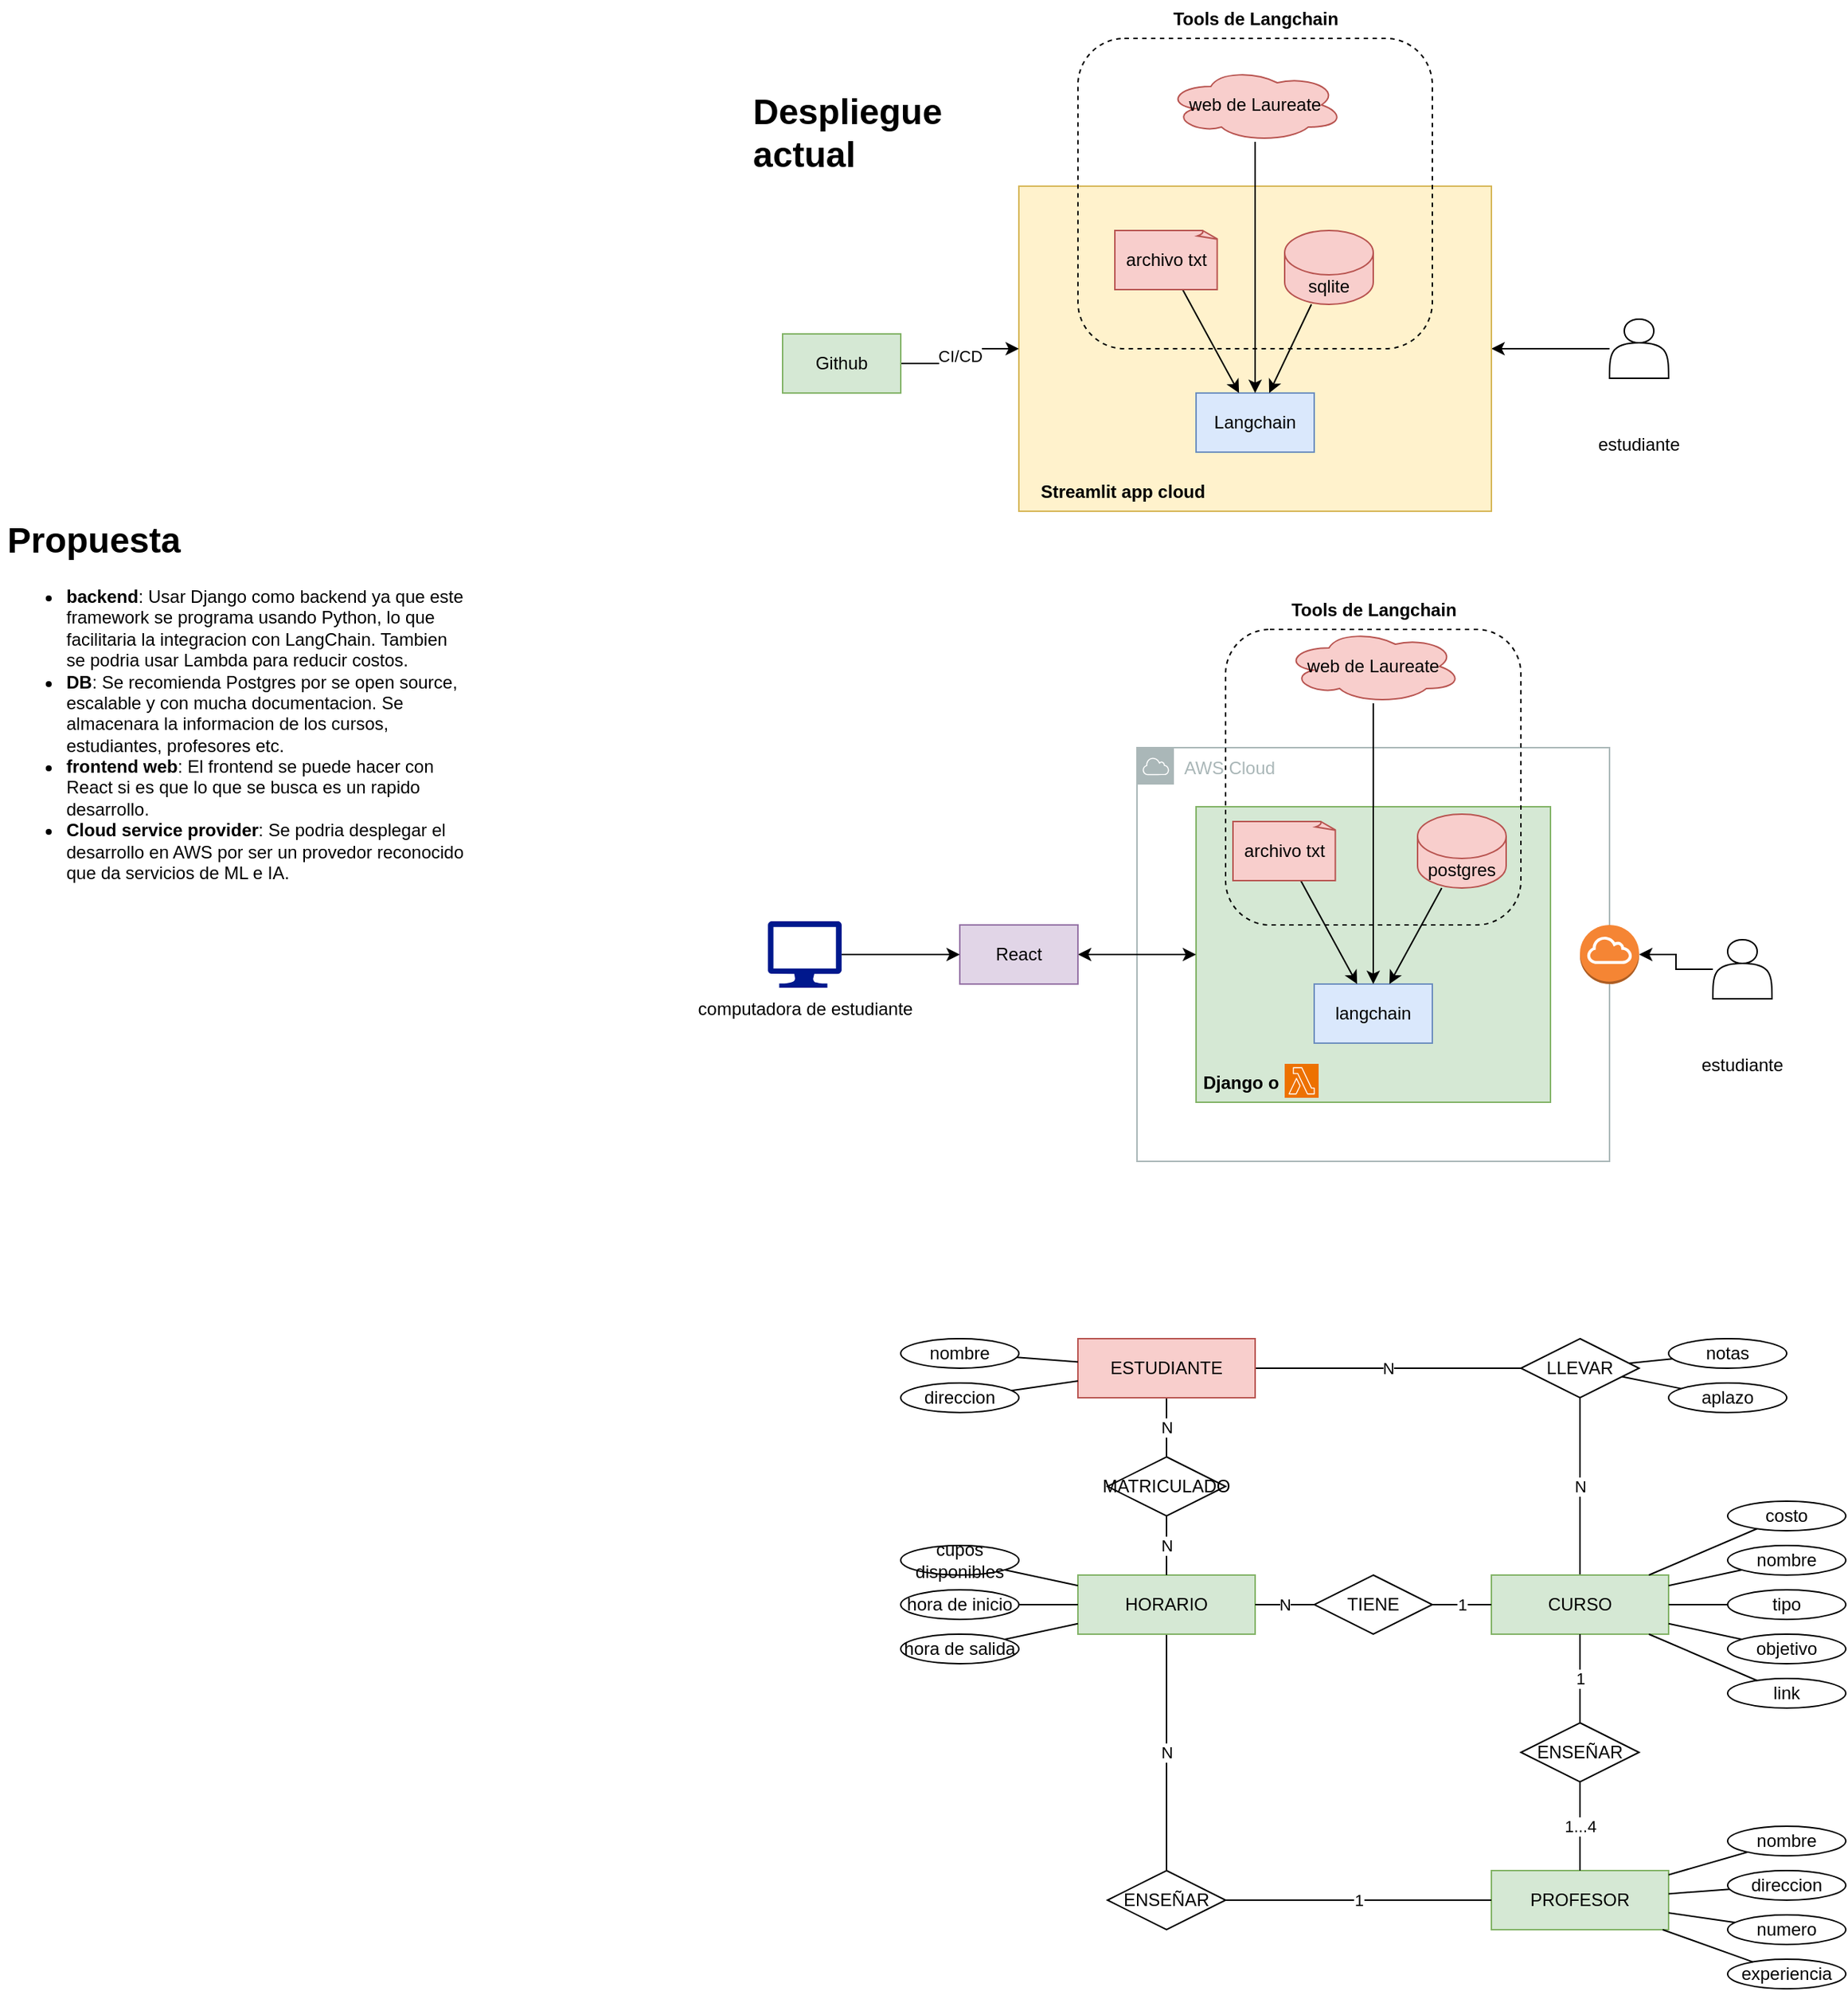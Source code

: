 <mxfile version="22.0.0" type="github">
  <diagram name="Página-1" id="psqRhZIrhIHAhzSFvJle">
    <mxGraphModel dx="2213" dy="1273" grid="0" gridSize="10" guides="1" tooltips="1" connect="1" arrows="1" fold="1" page="0" pageScale="1" pageWidth="827" pageHeight="1169" math="0" shadow="0">
      <root>
        <mxCell id="0" />
        <mxCell id="1" parent="0" />
        <mxCell id="H7zgwniXcIy4q0j4ltjJ-13" style="edgeStyle=orthogonalEdgeStyle;rounded=0;orthogonalLoop=1;jettySize=auto;html=1;" parent="1" source="H7zgwniXcIy4q0j4ltjJ-12" target="H7zgwniXcIy4q0j4ltjJ-9" edge="1">
          <mxGeometry relative="1" as="geometry" />
        </mxCell>
        <mxCell id="H7zgwniXcIy4q0j4ltjJ-9" value="" style="rounded=0;whiteSpace=wrap;html=1;fillColor=#fff2cc;strokeColor=#d6b656;" parent="1" vertex="1">
          <mxGeometry x="200" y="-100" width="320" height="220" as="geometry" />
        </mxCell>
        <mxCell id="BCzQsVzvlVJKyDwNN25u-61" value="AWS Cloud" style="sketch=0;outlineConnect=0;gradientColor=none;html=1;whiteSpace=wrap;fontSize=12;fontStyle=0;shape=mxgraph.aws4.group;grIcon=mxgraph.aws4.group_aws_cloud;strokeColor=#AAB7B8;fillColor=none;verticalAlign=top;align=left;spacingLeft=30;fontColor=#AAB7B8;dashed=0;" parent="1" vertex="1">
          <mxGeometry x="280" y="280" width="320" height="280" as="geometry" />
        </mxCell>
        <mxCell id="BCzQsVzvlVJKyDwNN25u-5" value="" style="rounded=0;whiteSpace=wrap;html=1;fillColor=#d5e8d4;strokeColor=#82b366;" parent="1" vertex="1">
          <mxGeometry x="320" y="320" width="240" height="200" as="geometry" />
        </mxCell>
        <mxCell id="BCzQsVzvlVJKyDwNN25u-60" style="edgeStyle=orthogonalEdgeStyle;rounded=0;orthogonalLoop=1;jettySize=auto;html=1;startArrow=classic;startFill=1;" parent="1" source="BCzQsVzvlVJKyDwNN25u-3" target="BCzQsVzvlVJKyDwNN25u-5" edge="1">
          <mxGeometry relative="1" as="geometry" />
        </mxCell>
        <mxCell id="BCzQsVzvlVJKyDwNN25u-3" value="React" style="rounded=0;whiteSpace=wrap;html=1;fillColor=#e1d5e7;strokeColor=#9673a6;" parent="1" vertex="1">
          <mxGeometry x="160" y="400" width="80" height="40" as="geometry" />
        </mxCell>
        <mxCell id="BCzQsVzvlVJKyDwNN25u-6" value="&lt;h1&gt;Propuesta&lt;/h1&gt;&lt;p&gt;&lt;/p&gt;&lt;ul&gt;&lt;li&gt;&lt;b&gt;backend&lt;/b&gt;: Usar Django como backend ya que este framework se programa usando Python, lo que facilitaria la integracion con LangChain. Tambien se podria usar Lambda para reducir costos.&lt;/li&gt;&lt;li&gt;&lt;b&gt;DB&lt;/b&gt;: Se recomienda Postgres por se open source, escalable y con mucha documentacion. Se almacenara la informacion de los cursos, estudiantes, profesores etc.&lt;/li&gt;&lt;li&gt;&lt;b&gt;frontend web&lt;/b&gt;: El frontend se puede hacer con React si es que lo que se busca es un rapido desarrollo.&lt;/li&gt;&lt;li&gt;&lt;b&gt;Cloud service provider&lt;/b&gt;: Se podria desplegar el desarrollo en AWS por ser un provedor reconocido que da servicios de ML e IA.&amp;nbsp;&lt;/li&gt;&lt;/ul&gt;&lt;p&gt;&lt;/p&gt;" style="text;html=1;strokeColor=none;fillColor=none;spacing=5;spacingTop=-20;whiteSpace=wrap;overflow=hidden;rounded=0;" parent="1" vertex="1">
          <mxGeometry x="-490" y="120" width="320" height="346" as="geometry" />
        </mxCell>
        <mxCell id="BCzQsVzvlVJKyDwNN25u-11" value="N" style="edgeStyle=orthogonalEdgeStyle;rounded=0;orthogonalLoop=1;jettySize=auto;html=1;endArrow=none;endFill=0;" parent="1" source="BCzQsVzvlVJKyDwNN25u-8" target="BCzQsVzvlVJKyDwNN25u-9" edge="1">
          <mxGeometry relative="1" as="geometry" />
        </mxCell>
        <mxCell id="BCzQsVzvlVJKyDwNN25u-38" value="N" style="edgeStyle=orthogonalEdgeStyle;rounded=0;orthogonalLoop=1;jettySize=auto;html=1;endArrow=none;endFill=0;" parent="1" source="BCzQsVzvlVJKyDwNN25u-8" target="BCzQsVzvlVJKyDwNN25u-37" edge="1">
          <mxGeometry relative="1" as="geometry" />
        </mxCell>
        <mxCell id="BCzQsVzvlVJKyDwNN25u-8" value="ESTUDIANTE" style="rounded=0;whiteSpace=wrap;html=1;fillColor=#f8cecc;strokeColor=#b85450;" parent="1" vertex="1">
          <mxGeometry x="240" y="680" width="120" height="40" as="geometry" />
        </mxCell>
        <mxCell id="BCzQsVzvlVJKyDwNN25u-12" value="N" style="edgeStyle=orthogonalEdgeStyle;rounded=0;orthogonalLoop=1;jettySize=auto;html=1;endArrow=none;endFill=0;" parent="1" source="BCzQsVzvlVJKyDwNN25u-9" target="BCzQsVzvlVJKyDwNN25u-10" edge="1">
          <mxGeometry relative="1" as="geometry" />
        </mxCell>
        <mxCell id="BCzQsVzvlVJKyDwNN25u-9" value="LLEVAR" style="rhombus;whiteSpace=wrap;html=1;" parent="1" vertex="1">
          <mxGeometry x="540" y="680" width="80" height="40" as="geometry" />
        </mxCell>
        <mxCell id="BCzQsVzvlVJKyDwNN25u-10" value="CURSO" style="rounded=0;whiteSpace=wrap;html=1;strokeColor=#82b366;fillColor=#d5e8d4;" parent="1" vertex="1">
          <mxGeometry x="520" y="840" width="120" height="40" as="geometry" />
        </mxCell>
        <mxCell id="BCzQsVzvlVJKyDwNN25u-20" style="rounded=0;orthogonalLoop=1;jettySize=auto;html=1;endArrow=none;endFill=0;" parent="1" source="BCzQsVzvlVJKyDwNN25u-13" target="BCzQsVzvlVJKyDwNN25u-8" edge="1">
          <mxGeometry relative="1" as="geometry" />
        </mxCell>
        <mxCell id="BCzQsVzvlVJKyDwNN25u-13" value="nombre" style="ellipse;whiteSpace=wrap;html=1;" parent="1" vertex="1">
          <mxGeometry x="120" y="680" width="80" height="20" as="geometry" />
        </mxCell>
        <mxCell id="BCzQsVzvlVJKyDwNN25u-14" value="link" style="ellipse;whiteSpace=wrap;html=1;" parent="1" vertex="1">
          <mxGeometry x="680" y="910" width="80" height="20" as="geometry" />
        </mxCell>
        <mxCell id="BCzQsVzvlVJKyDwNN25u-15" value="direccion" style="ellipse;whiteSpace=wrap;html=1;" parent="1" vertex="1">
          <mxGeometry x="120" y="710" width="80" height="20" as="geometry" />
        </mxCell>
        <mxCell id="BCzQsVzvlVJKyDwNN25u-16" value="PROFESOR" style="rounded=0;whiteSpace=wrap;html=1;fillColor=#d5e8d4;strokeColor=#82b366;" parent="1" vertex="1">
          <mxGeometry x="520" y="1040" width="120" height="40" as="geometry" />
        </mxCell>
        <mxCell id="BCzQsVzvlVJKyDwNN25u-18" value="1" style="edgeStyle=orthogonalEdgeStyle;rounded=0;orthogonalLoop=1;jettySize=auto;html=1;endArrow=none;endFill=0;" parent="1" source="BCzQsVzvlVJKyDwNN25u-17" target="BCzQsVzvlVJKyDwNN25u-10" edge="1">
          <mxGeometry relative="1" as="geometry" />
        </mxCell>
        <mxCell id="BCzQsVzvlVJKyDwNN25u-17" value="ENSEÑAR" style="rhombus;whiteSpace=wrap;html=1;" parent="1" vertex="1">
          <mxGeometry x="540" y="940" width="80" height="40" as="geometry" />
        </mxCell>
        <mxCell id="BCzQsVzvlVJKyDwNN25u-19" value="1...4" style="edgeStyle=orthogonalEdgeStyle;rounded=0;orthogonalLoop=1;jettySize=auto;html=1;endArrow=none;endFill=0;" parent="1" source="BCzQsVzvlVJKyDwNN25u-16" target="BCzQsVzvlVJKyDwNN25u-17" edge="1">
          <mxGeometry relative="1" as="geometry" />
        </mxCell>
        <mxCell id="BCzQsVzvlVJKyDwNN25u-21" style="rounded=0;orthogonalLoop=1;jettySize=auto;html=1;endArrow=none;endFill=0;" parent="1" source="BCzQsVzvlVJKyDwNN25u-10" target="BCzQsVzvlVJKyDwNN25u-23" edge="1">
          <mxGeometry relative="1" as="geometry">
            <mxPoint x="210" y="755" as="sourcePoint" />
            <mxPoint x="331" y="760" as="targetPoint" />
          </mxGeometry>
        </mxCell>
        <mxCell id="BCzQsVzvlVJKyDwNN25u-22" style="rounded=0;orthogonalLoop=1;jettySize=auto;html=1;endArrow=none;endFill=0;" parent="1" source="BCzQsVzvlVJKyDwNN25u-14" target="BCzQsVzvlVJKyDwNN25u-10" edge="1">
          <mxGeometry relative="1" as="geometry">
            <mxPoint x="179" y="712" as="sourcePoint" />
            <mxPoint x="300" y="717" as="targetPoint" />
          </mxGeometry>
        </mxCell>
        <mxCell id="BCzQsVzvlVJKyDwNN25u-23" value="nombre" style="ellipse;whiteSpace=wrap;html=1;" parent="1" vertex="1">
          <mxGeometry x="680" y="820" width="80" height="20" as="geometry" />
        </mxCell>
        <mxCell id="BCzQsVzvlVJKyDwNN25u-24" style="rounded=0;orthogonalLoop=1;jettySize=auto;html=1;endArrow=none;endFill=0;" parent="1" source="BCzQsVzvlVJKyDwNN25u-15" target="BCzQsVzvlVJKyDwNN25u-8" edge="1">
          <mxGeometry relative="1" as="geometry">
            <mxPoint x="169" y="702" as="sourcePoint" />
            <mxPoint x="290" y="707" as="targetPoint" />
          </mxGeometry>
        </mxCell>
        <mxCell id="BCzQsVzvlVJKyDwNN25u-26" value="tipo" style="ellipse;whiteSpace=wrap;html=1;" parent="1" vertex="1">
          <mxGeometry x="680" y="850" width="80" height="20" as="geometry" />
        </mxCell>
        <mxCell id="BCzQsVzvlVJKyDwNN25u-28" style="rounded=0;orthogonalLoop=1;jettySize=auto;html=1;endArrow=none;endFill=0;" parent="1" source="BCzQsVzvlVJKyDwNN25u-10" target="BCzQsVzvlVJKyDwNN25u-26" edge="1">
          <mxGeometry relative="1" as="geometry">
            <mxPoint x="650" y="803" as="sourcePoint" />
            <mxPoint x="700" y="813" as="targetPoint" />
          </mxGeometry>
        </mxCell>
        <mxCell id="BCzQsVzvlVJKyDwNN25u-42" value="N" style="edgeStyle=orthogonalEdgeStyle;rounded=0;orthogonalLoop=1;jettySize=auto;html=1;endArrow=none;endFill=0;" parent="1" source="BCzQsVzvlVJKyDwNN25u-30" target="BCzQsVzvlVJKyDwNN25u-40" edge="1">
          <mxGeometry relative="1" as="geometry" />
        </mxCell>
        <mxCell id="BCzQsVzvlVJKyDwNN25u-30" value="HORARIO" style="rounded=0;whiteSpace=wrap;html=1;strokeColor=#82b366;fillColor=#d5e8d4;" parent="1" vertex="1">
          <mxGeometry x="240" y="840" width="120" height="40" as="geometry" />
        </mxCell>
        <mxCell id="BCzQsVzvlVJKyDwNN25u-31" value="cupos disponibles" style="ellipse;whiteSpace=wrap;html=1;" parent="1" vertex="1">
          <mxGeometry x="120" y="820" width="80" height="20" as="geometry" />
        </mxCell>
        <mxCell id="BCzQsVzvlVJKyDwNN25u-32" style="rounded=0;orthogonalLoop=1;jettySize=auto;html=1;endArrow=none;endFill=0;" parent="1" source="BCzQsVzvlVJKyDwNN25u-31" target="BCzQsVzvlVJKyDwNN25u-30" edge="1">
          <mxGeometry relative="1" as="geometry">
            <mxPoint x="229" y="718" as="sourcePoint" />
            <mxPoint x="290" y="714" as="targetPoint" />
          </mxGeometry>
        </mxCell>
        <mxCell id="BCzQsVzvlVJKyDwNN25u-34" value="1" style="edgeStyle=orthogonalEdgeStyle;rounded=0;orthogonalLoop=1;jettySize=auto;html=1;endArrow=none;endFill=0;" parent="1" source="BCzQsVzvlVJKyDwNN25u-33" target="BCzQsVzvlVJKyDwNN25u-10" edge="1">
          <mxGeometry relative="1" as="geometry" />
        </mxCell>
        <mxCell id="BCzQsVzvlVJKyDwNN25u-35" value="N" style="edgeStyle=orthogonalEdgeStyle;rounded=0;orthogonalLoop=1;jettySize=auto;html=1;endArrow=none;endFill=0;" parent="1" source="BCzQsVzvlVJKyDwNN25u-33" target="BCzQsVzvlVJKyDwNN25u-30" edge="1">
          <mxGeometry relative="1" as="geometry" />
        </mxCell>
        <mxCell id="BCzQsVzvlVJKyDwNN25u-33" value="TIENE" style="rhombus;whiteSpace=wrap;html=1;" parent="1" vertex="1">
          <mxGeometry x="400" y="840" width="80" height="40" as="geometry" />
        </mxCell>
        <mxCell id="BCzQsVzvlVJKyDwNN25u-39" value="N" style="edgeStyle=orthogonalEdgeStyle;rounded=0;orthogonalLoop=1;jettySize=auto;html=1;endArrow=none;endFill=0;" parent="1" source="BCzQsVzvlVJKyDwNN25u-37" target="BCzQsVzvlVJKyDwNN25u-30" edge="1">
          <mxGeometry relative="1" as="geometry" />
        </mxCell>
        <mxCell id="BCzQsVzvlVJKyDwNN25u-37" value="MATRICULADO" style="rhombus;whiteSpace=wrap;html=1;" parent="1" vertex="1">
          <mxGeometry x="260" y="760" width="80" height="40" as="geometry" />
        </mxCell>
        <mxCell id="BCzQsVzvlVJKyDwNN25u-41" value="1" style="edgeStyle=orthogonalEdgeStyle;rounded=0;orthogonalLoop=1;jettySize=auto;html=1;endArrow=none;endFill=0;" parent="1" source="BCzQsVzvlVJKyDwNN25u-40" target="BCzQsVzvlVJKyDwNN25u-16" edge="1">
          <mxGeometry relative="1" as="geometry" />
        </mxCell>
        <mxCell id="BCzQsVzvlVJKyDwNN25u-40" value="ENSEÑAR" style="rhombus;whiteSpace=wrap;html=1;" parent="1" vertex="1">
          <mxGeometry x="260" y="1040" width="80" height="40" as="geometry" />
        </mxCell>
        <mxCell id="BCzQsVzvlVJKyDwNN25u-44" style="rounded=0;orthogonalLoop=1;jettySize=auto;html=1;endArrow=none;endFill=0;" parent="1" source="BCzQsVzvlVJKyDwNN25u-43" target="BCzQsVzvlVJKyDwNN25u-16" edge="1">
          <mxGeometry relative="1" as="geometry" />
        </mxCell>
        <mxCell id="BCzQsVzvlVJKyDwNN25u-43" value="nombre" style="ellipse;whiteSpace=wrap;html=1;" parent="1" vertex="1">
          <mxGeometry x="680" y="1010" width="80" height="20" as="geometry" />
        </mxCell>
        <mxCell id="BCzQsVzvlVJKyDwNN25u-45" value="direccion" style="ellipse;whiteSpace=wrap;html=1;" parent="1" vertex="1">
          <mxGeometry x="680" y="1040" width="80" height="20" as="geometry" />
        </mxCell>
        <mxCell id="BCzQsVzvlVJKyDwNN25u-46" value="numero" style="ellipse;whiteSpace=wrap;html=1;" parent="1" vertex="1">
          <mxGeometry x="680" y="1070" width="80" height="20" as="geometry" />
        </mxCell>
        <mxCell id="BCzQsVzvlVJKyDwNN25u-47" style="rounded=0;orthogonalLoop=1;jettySize=auto;html=1;endArrow=none;endFill=0;" parent="1" source="BCzQsVzvlVJKyDwNN25u-45" target="BCzQsVzvlVJKyDwNN25u-16" edge="1">
          <mxGeometry relative="1" as="geometry">
            <mxPoint x="513" y="1090" as="sourcePoint" />
            <mxPoint x="484" y="1050" as="targetPoint" />
          </mxGeometry>
        </mxCell>
        <mxCell id="BCzQsVzvlVJKyDwNN25u-48" style="rounded=0;orthogonalLoop=1;jettySize=auto;html=1;endArrow=none;endFill=0;" parent="1" source="BCzQsVzvlVJKyDwNN25u-46" target="BCzQsVzvlVJKyDwNN25u-16" edge="1">
          <mxGeometry relative="1" as="geometry">
            <mxPoint x="515" y="1120" as="sourcePoint" />
            <mxPoint x="480" y="1050" as="targetPoint" />
          </mxGeometry>
        </mxCell>
        <mxCell id="BCzQsVzvlVJKyDwNN25u-53" style="rounded=0;orthogonalLoop=1;jettySize=auto;html=1;endArrow=none;endFill=0;" parent="1" source="BCzQsVzvlVJKyDwNN25u-50" target="BCzQsVzvlVJKyDwNN25u-10" edge="1">
          <mxGeometry relative="1" as="geometry" />
        </mxCell>
        <mxCell id="BCzQsVzvlVJKyDwNN25u-50" value="costo" style="ellipse;whiteSpace=wrap;html=1;" parent="1" vertex="1">
          <mxGeometry x="680" y="790" width="80" height="20" as="geometry" />
        </mxCell>
        <mxCell id="BCzQsVzvlVJKyDwNN25u-52" style="rounded=0;orthogonalLoop=1;jettySize=auto;html=1;endArrow=none;endFill=0;" parent="1" source="BCzQsVzvlVJKyDwNN25u-51" target="BCzQsVzvlVJKyDwNN25u-10" edge="1">
          <mxGeometry relative="1" as="geometry" />
        </mxCell>
        <mxCell id="BCzQsVzvlVJKyDwNN25u-51" value="objetivo" style="ellipse;whiteSpace=wrap;html=1;" parent="1" vertex="1">
          <mxGeometry x="680" y="880" width="80" height="20" as="geometry" />
        </mxCell>
        <mxCell id="BCzQsVzvlVJKyDwNN25u-54" value="hora de inicio" style="ellipse;whiteSpace=wrap;html=1;" parent="1" vertex="1">
          <mxGeometry x="120" y="850" width="80" height="20" as="geometry" />
        </mxCell>
        <mxCell id="BCzQsVzvlVJKyDwNN25u-55" style="rounded=0;orthogonalLoop=1;jettySize=auto;html=1;endArrow=none;endFill=0;" parent="1" source="BCzQsVzvlVJKyDwNN25u-54" target="BCzQsVzvlVJKyDwNN25u-30" edge="1">
          <mxGeometry relative="1" as="geometry">
            <mxPoint x="229" y="748" as="sourcePoint" />
            <mxPoint x="220" y="930" as="targetPoint" />
          </mxGeometry>
        </mxCell>
        <mxCell id="BCzQsVzvlVJKyDwNN25u-56" value="hora de salida" style="ellipse;whiteSpace=wrap;html=1;" parent="1" vertex="1">
          <mxGeometry x="120" y="880" width="80" height="20" as="geometry" />
        </mxCell>
        <mxCell id="BCzQsVzvlVJKyDwNN25u-57" style="rounded=0;orthogonalLoop=1;jettySize=auto;html=1;endArrow=none;endFill=0;" parent="1" source="BCzQsVzvlVJKyDwNN25u-56" target="BCzQsVzvlVJKyDwNN25u-30" edge="1">
          <mxGeometry relative="1" as="geometry">
            <mxPoint x="229" y="788" as="sourcePoint" />
            <mxPoint x="240" y="953" as="targetPoint" />
          </mxGeometry>
        </mxCell>
        <mxCell id="BCzQsVzvlVJKyDwNN25u-58" value="experiencia" style="ellipse;whiteSpace=wrap;html=1;" parent="1" vertex="1">
          <mxGeometry x="680" y="1100" width="80" height="20" as="geometry" />
        </mxCell>
        <mxCell id="BCzQsVzvlVJKyDwNN25u-59" style="rounded=0;orthogonalLoop=1;jettySize=auto;html=1;endArrow=none;endFill=0;" parent="1" source="BCzQsVzvlVJKyDwNN25u-58" target="BCzQsVzvlVJKyDwNN25u-16" edge="1">
          <mxGeometry relative="1" as="geometry">
            <mxPoint x="562" y="1150" as="sourcePoint" />
            <mxPoint x="485" y="1050" as="targetPoint" />
          </mxGeometry>
        </mxCell>
        <mxCell id="BCzQsVzvlVJKyDwNN25u-62" value="langchain" style="rounded=0;whiteSpace=wrap;html=1;fillColor=#dae8fc;strokeColor=#6c8ebf;" parent="1" vertex="1">
          <mxGeometry x="400" y="440" width="80" height="40" as="geometry" />
        </mxCell>
        <mxCell id="BCzQsVzvlVJKyDwNN25u-64" value="" style="sketch=0;points=[[0,0,0],[0.25,0,0],[0.5,0,0],[0.75,0,0],[1,0,0],[0,1,0],[0.25,1,0],[0.5,1,0],[0.75,1,0],[1,1,0],[0,0.25,0],[0,0.5,0],[0,0.75,0],[1,0.25,0],[1,0.5,0],[1,0.75,0]];outlineConnect=0;fontColor=#232F3E;fillColor=#ED7100;strokeColor=#ffffff;dashed=0;verticalLabelPosition=bottom;verticalAlign=top;align=center;html=1;fontSize=12;fontStyle=0;aspect=fixed;shape=mxgraph.aws4.resourceIcon;resIcon=mxgraph.aws4.lambda;" parent="1" vertex="1">
          <mxGeometry x="380" y="494" width="23" height="23" as="geometry" />
        </mxCell>
        <mxCell id="BCzQsVzvlVJKyDwNN25u-72" style="edgeStyle=orthogonalEdgeStyle;rounded=0;orthogonalLoop=1;jettySize=auto;html=1;" parent="1" source="BCzQsVzvlVJKyDwNN25u-71" target="BCzQsVzvlVJKyDwNN25u-3" edge="1">
          <mxGeometry relative="1" as="geometry" />
        </mxCell>
        <mxCell id="BCzQsVzvlVJKyDwNN25u-71" value="computadora de estudiante" style="sketch=0;aspect=fixed;pointerEvents=1;shadow=0;dashed=0;html=1;strokeColor=none;labelPosition=center;verticalLabelPosition=bottom;verticalAlign=top;align=center;fillColor=#00188D;shape=mxgraph.azure.computer" parent="1" vertex="1">
          <mxGeometry x="30" y="397.5" width="50" height="45" as="geometry" />
        </mxCell>
        <mxCell id="H7zgwniXcIy4q0j4ltjJ-5" style="rounded=0;orthogonalLoop=1;jettySize=auto;html=1;endArrow=none;endFill=0;" parent="1" source="H7zgwniXcIy4q0j4ltjJ-6" target="BCzQsVzvlVJKyDwNN25u-9" edge="1">
          <mxGeometry relative="1" as="geometry">
            <mxPoint x="627" y="690" as="targetPoint" />
          </mxGeometry>
        </mxCell>
        <mxCell id="H7zgwniXcIy4q0j4ltjJ-6" value="notas" style="ellipse;whiteSpace=wrap;html=1;" parent="1" vertex="1">
          <mxGeometry x="640" y="680" width="80" height="20" as="geometry" />
        </mxCell>
        <mxCell id="H7zgwniXcIy4q0j4ltjJ-7" value="Langchain" style="rounded=0;whiteSpace=wrap;html=1;fillColor=#dae8fc;strokeColor=#6c8ebf;" parent="1" vertex="1">
          <mxGeometry x="320" y="40" width="80" height="40" as="geometry" />
        </mxCell>
        <mxCell id="H7zgwniXcIy4q0j4ltjJ-11" value="CI/CD" style="edgeStyle=orthogonalEdgeStyle;rounded=0;orthogonalLoop=1;jettySize=auto;html=1;" parent="1" source="H7zgwniXcIy4q0j4ltjJ-10" target="H7zgwniXcIy4q0j4ltjJ-9" edge="1">
          <mxGeometry relative="1" as="geometry" />
        </mxCell>
        <mxCell id="H7zgwniXcIy4q0j4ltjJ-10" value="Github" style="rounded=0;whiteSpace=wrap;html=1;fillColor=#d5e8d4;strokeColor=#82b366;" parent="1" vertex="1">
          <mxGeometry x="40" width="80" height="40" as="geometry" />
        </mxCell>
        <mxCell id="H7zgwniXcIy4q0j4ltjJ-12" value="&lt;br&gt;&lt;br&gt;&lt;br&gt;&lt;br&gt;&lt;br&gt;&lt;br&gt;&lt;br&gt;&lt;br&gt;&lt;br&gt;estudiante" style="shape=actor;whiteSpace=wrap;html=1;" parent="1" vertex="1">
          <mxGeometry x="600" y="-10" width="40" height="40" as="geometry" />
        </mxCell>
        <mxCell id="H7zgwniXcIy4q0j4ltjJ-14" value="&lt;h1&gt;Despliegue actual&lt;/h1&gt;" style="text;html=1;strokeColor=none;fillColor=none;spacing=5;spacingTop=-20;whiteSpace=wrap;overflow=hidden;rounded=0;" parent="1" vertex="1">
          <mxGeometry x="15" y="-170" width="190" height="120" as="geometry" />
        </mxCell>
        <mxCell id="H7zgwniXcIy4q0j4ltjJ-16" style="rounded=0;orthogonalLoop=1;jettySize=auto;html=1;endArrow=none;endFill=0;" parent="1" source="H7zgwniXcIy4q0j4ltjJ-17" target="BCzQsVzvlVJKyDwNN25u-9" edge="1">
          <mxGeometry relative="1" as="geometry">
            <mxPoint x="600" y="720" as="targetPoint" />
          </mxGeometry>
        </mxCell>
        <mxCell id="H7zgwniXcIy4q0j4ltjJ-17" value="aplazo" style="ellipse;whiteSpace=wrap;html=1;" parent="1" vertex="1">
          <mxGeometry x="640" y="710" width="80" height="20" as="geometry" />
        </mxCell>
        <mxCell id="Gtrfwahur11h7O9HfMCh-2" style="rounded=0;orthogonalLoop=1;jettySize=auto;html=1;" edge="1" parent="1" source="Gtrfwahur11h7O9HfMCh-1" target="H7zgwniXcIy4q0j4ltjJ-7">
          <mxGeometry relative="1" as="geometry" />
        </mxCell>
        <mxCell id="Gtrfwahur11h7O9HfMCh-1" value="sqlite" style="shape=cylinder3;whiteSpace=wrap;html=1;boundedLbl=1;backgroundOutline=1;size=15;fillColor=#f8cecc;strokeColor=#b85450;" vertex="1" parent="1">
          <mxGeometry x="380" y="-70" width="60" height="50" as="geometry" />
        </mxCell>
        <mxCell id="Gtrfwahur11h7O9HfMCh-7" style="rounded=0;orthogonalLoop=1;jettySize=auto;html=1;" edge="1" parent="1" source="Gtrfwahur11h7O9HfMCh-4" target="H7zgwniXcIy4q0j4ltjJ-7">
          <mxGeometry relative="1" as="geometry" />
        </mxCell>
        <mxCell id="Gtrfwahur11h7O9HfMCh-4" value="archivo txt" style="whiteSpace=wrap;html=1;shape=mxgraph.basic.document;fillColor=#f8cecc;strokeColor=#b85450;" vertex="1" parent="1">
          <mxGeometry x="265" y="-70" width="70" height="40" as="geometry" />
        </mxCell>
        <mxCell id="Gtrfwahur11h7O9HfMCh-6" style="rounded=0;orthogonalLoop=1;jettySize=auto;html=1;" edge="1" parent="1" source="Gtrfwahur11h7O9HfMCh-5" target="H7zgwniXcIy4q0j4ltjJ-7">
          <mxGeometry relative="1" as="geometry" />
        </mxCell>
        <mxCell id="Gtrfwahur11h7O9HfMCh-5" value="web de Laureate" style="ellipse;shape=cloud;whiteSpace=wrap;html=1;fillColor=#f8cecc;strokeColor=#b85450;" vertex="1" parent="1">
          <mxGeometry x="300" y="-180" width="120" height="50" as="geometry" />
        </mxCell>
        <mxCell id="Gtrfwahur11h7O9HfMCh-8" style="edgeStyle=orthogonalEdgeStyle;rounded=0;orthogonalLoop=1;jettySize=auto;html=1;exitX=0.5;exitY=1;exitDx=0;exitDy=0;" edge="1" parent="1" source="H7zgwniXcIy4q0j4ltjJ-12" target="H7zgwniXcIy4q0j4ltjJ-12">
          <mxGeometry relative="1" as="geometry" />
        </mxCell>
        <mxCell id="Gtrfwahur11h7O9HfMCh-10" value="" style="rounded=1;whiteSpace=wrap;html=1;fillColor=none;dashed=1;" vertex="1" parent="1">
          <mxGeometry x="340" y="200" width="200" height="200" as="geometry" />
        </mxCell>
        <mxCell id="Gtrfwahur11h7O9HfMCh-14" value="Tools de Langchain" style="text;align=center;fontStyle=1;verticalAlign=middle;spacingLeft=3;spacingRight=3;strokeColor=none;rotatable=0;points=[[0,0.5],[1,0.5]];portConstraint=eastwest;html=1;" vertex="1" parent="1">
          <mxGeometry x="320" y="-226" width="80" height="26" as="geometry" />
        </mxCell>
        <mxCell id="Gtrfwahur11h7O9HfMCh-15" value="Streamlit app cloud" style="text;align=center;fontStyle=1;verticalAlign=middle;spacingLeft=3;spacingRight=3;strokeColor=none;rotatable=0;points=[[0,0.5],[1,0.5]];portConstraint=eastwest;html=1;" vertex="1" parent="1">
          <mxGeometry x="230" y="94" width="80" height="26" as="geometry" />
        </mxCell>
        <mxCell id="Gtrfwahur11h7O9HfMCh-19" style="rounded=0;orthogonalLoop=1;jettySize=auto;html=1;" edge="1" parent="1" source="Gtrfwahur11h7O9HfMCh-16" target="BCzQsVzvlVJKyDwNN25u-62">
          <mxGeometry relative="1" as="geometry" />
        </mxCell>
        <mxCell id="Gtrfwahur11h7O9HfMCh-16" value="postgres" style="shape=cylinder3;whiteSpace=wrap;html=1;boundedLbl=1;backgroundOutline=1;size=15;fillColor=#f8cecc;strokeColor=#b85450;" vertex="1" parent="1">
          <mxGeometry x="470" y="325" width="60" height="50" as="geometry" />
        </mxCell>
        <mxCell id="Gtrfwahur11h7O9HfMCh-21" style="rounded=0;orthogonalLoop=1;jettySize=auto;html=1;" edge="1" parent="1" source="Gtrfwahur11h7O9HfMCh-17" target="BCzQsVzvlVJKyDwNN25u-62">
          <mxGeometry relative="1" as="geometry" />
        </mxCell>
        <mxCell id="Gtrfwahur11h7O9HfMCh-17" value="archivo txt" style="whiteSpace=wrap;html=1;shape=mxgraph.basic.document;fillColor=#f8cecc;strokeColor=#b85450;" vertex="1" parent="1">
          <mxGeometry x="345" y="330" width="70" height="40" as="geometry" />
        </mxCell>
        <mxCell id="Gtrfwahur11h7O9HfMCh-20" style="rounded=0;orthogonalLoop=1;jettySize=auto;html=1;" edge="1" parent="1" source="Gtrfwahur11h7O9HfMCh-18" target="BCzQsVzvlVJKyDwNN25u-62">
          <mxGeometry relative="1" as="geometry" />
        </mxCell>
        <mxCell id="Gtrfwahur11h7O9HfMCh-18" value="web de Laureate" style="ellipse;shape=cloud;whiteSpace=wrap;html=1;fillColor=#f8cecc;strokeColor=#b85450;" vertex="1" parent="1">
          <mxGeometry x="380" y="200" width="120" height="50" as="geometry" />
        </mxCell>
        <mxCell id="Gtrfwahur11h7O9HfMCh-22" value="Django o" style="text;align=center;fontStyle=1;verticalAlign=middle;spacingLeft=3;spacingRight=3;strokeColor=none;rotatable=0;points=[[0,0.5],[1,0.5]];portConstraint=eastwest;html=1;" vertex="1" parent="1">
          <mxGeometry x="310" y="494" width="80" height="26" as="geometry" />
        </mxCell>
        <mxCell id="Gtrfwahur11h7O9HfMCh-23" value="Tools de Langchain" style="text;align=center;fontStyle=1;verticalAlign=middle;spacingLeft=3;spacingRight=3;strokeColor=none;rotatable=0;points=[[0,0.5],[1,0.5]];portConstraint=eastwest;html=1;" vertex="1" parent="1">
          <mxGeometry x="400" y="174" width="80" height="26" as="geometry" />
        </mxCell>
        <mxCell id="Gtrfwahur11h7O9HfMCh-24" value="" style="rounded=1;whiteSpace=wrap;html=1;fillColor=none;dashed=1;" vertex="1" parent="1">
          <mxGeometry x="240" y="-200" width="240" height="210" as="geometry" />
        </mxCell>
        <mxCell id="Gtrfwahur11h7O9HfMCh-26" style="edgeStyle=orthogonalEdgeStyle;rounded=0;orthogonalLoop=1;jettySize=auto;html=1;" edge="1" parent="1" source="Gtrfwahur11h7O9HfMCh-25" target="Gtrfwahur11h7O9HfMCh-27">
          <mxGeometry relative="1" as="geometry" />
        </mxCell>
        <mxCell id="Gtrfwahur11h7O9HfMCh-25" value="&lt;br&gt;&lt;br&gt;&lt;br&gt;&lt;br&gt;&lt;br&gt;&lt;br&gt;&lt;br&gt;&lt;br&gt;&lt;br&gt;estudiante" style="shape=actor;whiteSpace=wrap;html=1;" vertex="1" parent="1">
          <mxGeometry x="670" y="410" width="40" height="40" as="geometry" />
        </mxCell>
        <mxCell id="Gtrfwahur11h7O9HfMCh-27" value="" style="outlineConnect=0;dashed=0;verticalLabelPosition=bottom;verticalAlign=top;align=center;html=1;shape=mxgraph.aws3.internet_gateway;fillColor=#F58534;gradientColor=none;" vertex="1" parent="1">
          <mxGeometry x="580" y="400" width="40" height="40" as="geometry" />
        </mxCell>
      </root>
    </mxGraphModel>
  </diagram>
</mxfile>
